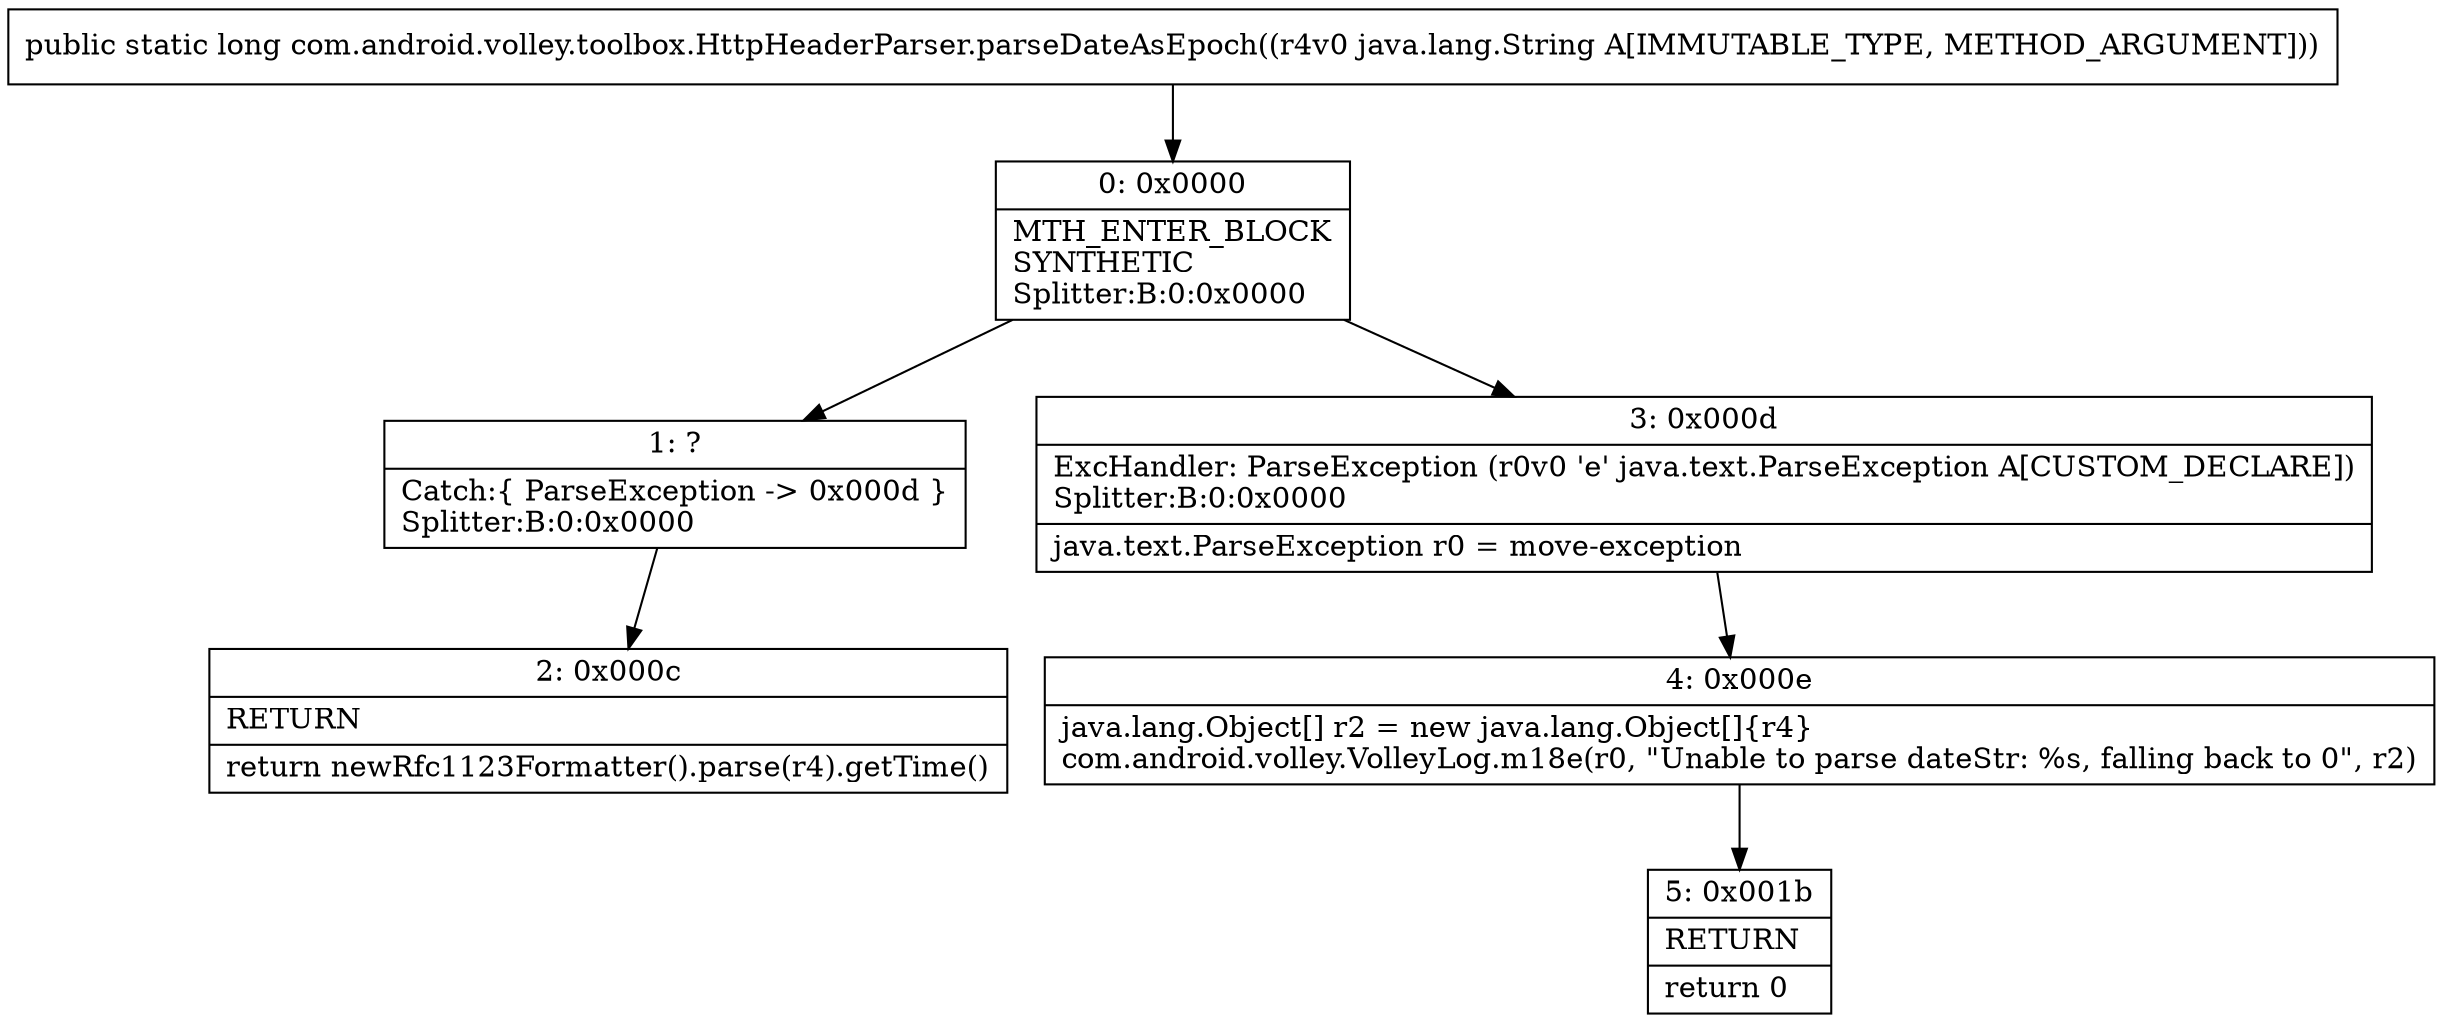 digraph "CFG forcom.android.volley.toolbox.HttpHeaderParser.parseDateAsEpoch(Ljava\/lang\/String;)J" {
Node_0 [shape=record,label="{0\:\ 0x0000|MTH_ENTER_BLOCK\lSYNTHETIC\lSplitter:B:0:0x0000\l}"];
Node_1 [shape=record,label="{1\:\ ?|Catch:\{ ParseException \-\> 0x000d \}\lSplitter:B:0:0x0000\l}"];
Node_2 [shape=record,label="{2\:\ 0x000c|RETURN\l|return newRfc1123Formatter().parse(r4).getTime()\l}"];
Node_3 [shape=record,label="{3\:\ 0x000d|ExcHandler: ParseException (r0v0 'e' java.text.ParseException A[CUSTOM_DECLARE])\lSplitter:B:0:0x0000\l|java.text.ParseException r0 = move\-exception\l}"];
Node_4 [shape=record,label="{4\:\ 0x000e|java.lang.Object[] r2 = new java.lang.Object[]\{r4\}\lcom.android.volley.VolleyLog.m18e(r0, \"Unable to parse dateStr: %s, falling back to 0\", r2)\l}"];
Node_5 [shape=record,label="{5\:\ 0x001b|RETURN\l|return 0\l}"];
MethodNode[shape=record,label="{public static long com.android.volley.toolbox.HttpHeaderParser.parseDateAsEpoch((r4v0 java.lang.String A[IMMUTABLE_TYPE, METHOD_ARGUMENT])) }"];
MethodNode -> Node_0;
Node_0 -> Node_1;
Node_0 -> Node_3;
Node_1 -> Node_2;
Node_3 -> Node_4;
Node_4 -> Node_5;
}


